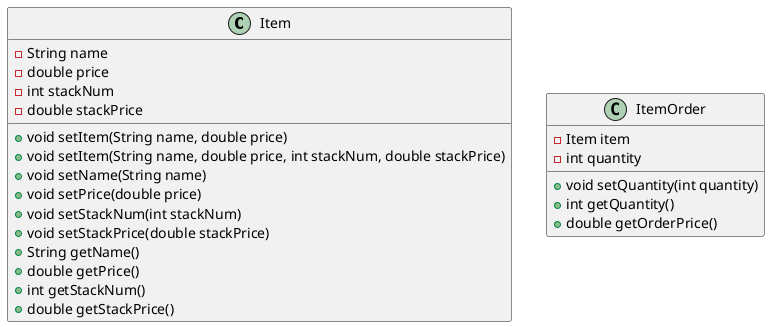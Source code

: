 @startuml shoppinglist
class Item{
    - String name
    - double price
    - int stackNum
    - double stackPrice
    + void setItem(String name, double price)
    + void setItem(String name, double price, int stackNum, double stackPrice)
    + void setName(String name)
    + void setPrice(double price)
    + void setStackNum(int stackNum)
    + void setStackPrice(double stackPrice)
    + String getName()
    + double getPrice()
    + int getStackNum()
    + double getStackPrice()
}

class ItemOrder{
    - Item item
    - int quantity
    + void setQuantity(int quantity)
    + int getQuantity()
    + double getOrderPrice()
}
@enduml